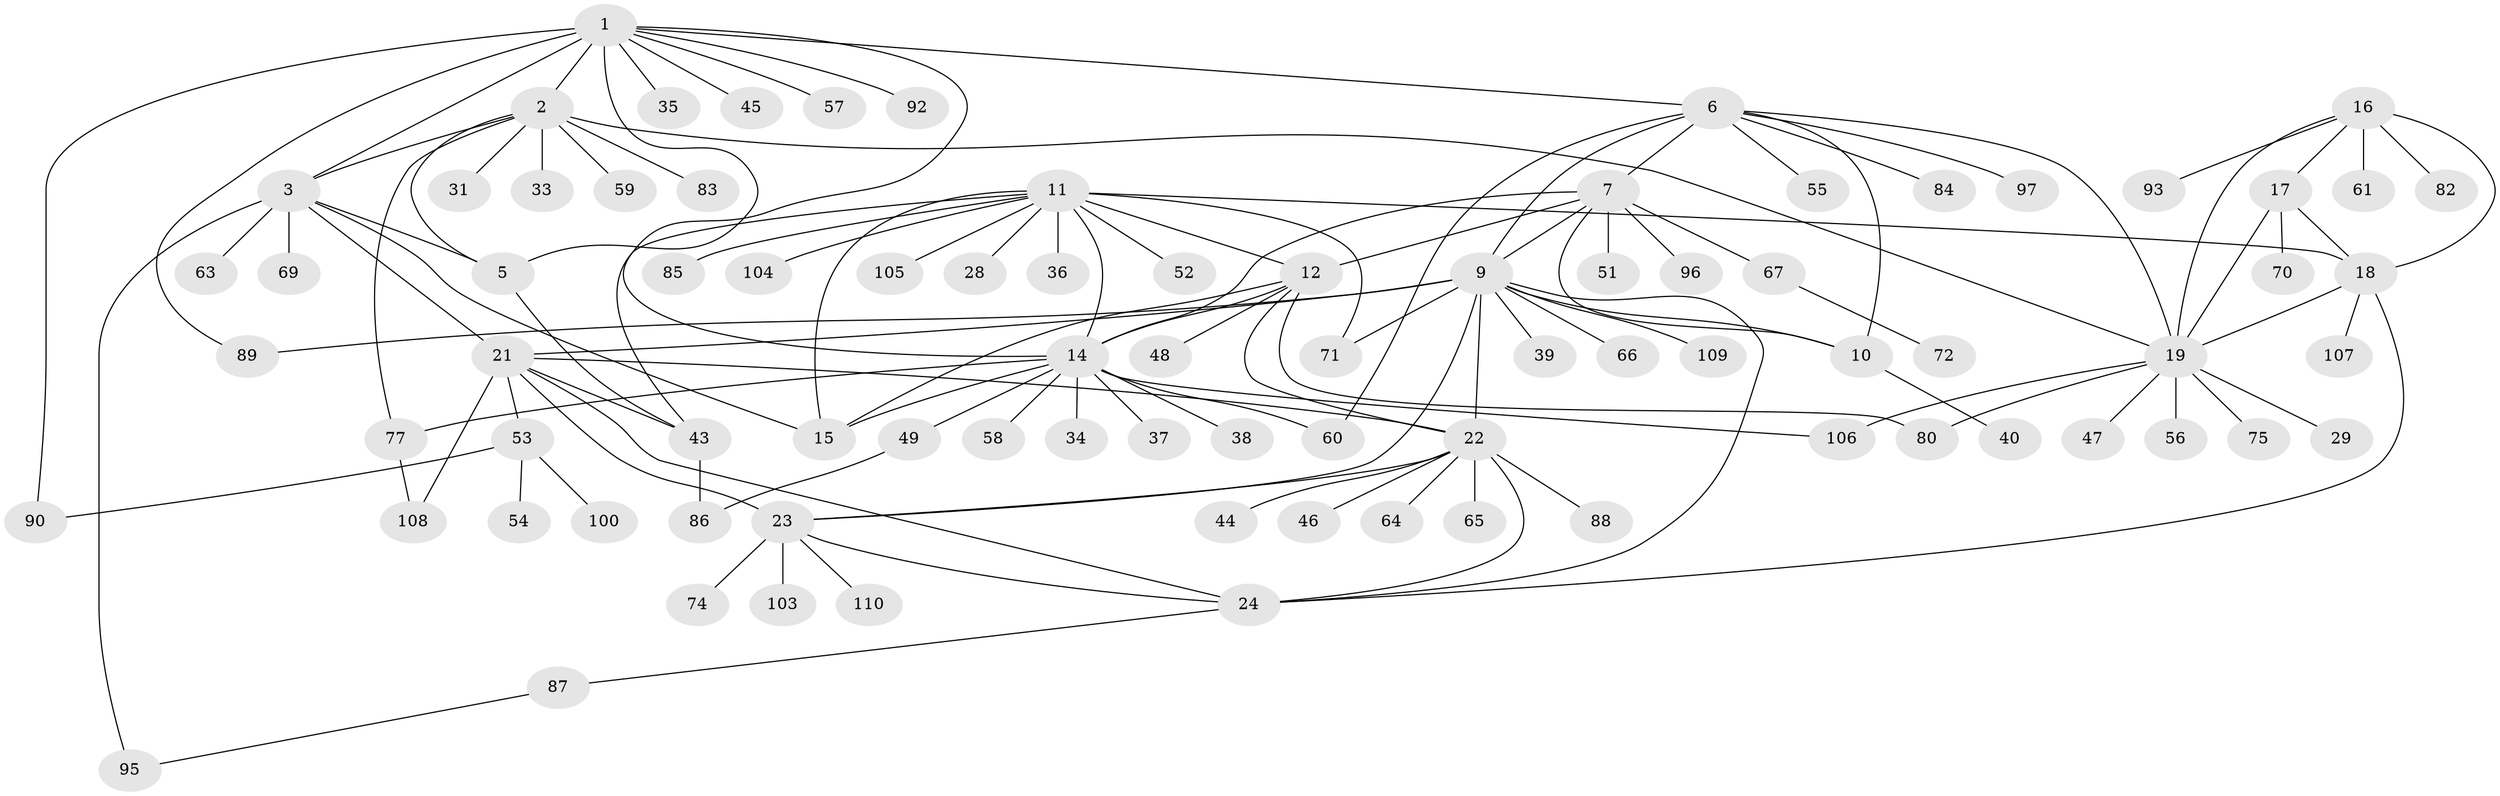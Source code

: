 // Generated by graph-tools (version 1.1) at 2025/52/02/27/25 19:52:21]
// undirected, 85 vertices, 122 edges
graph export_dot {
graph [start="1"]
  node [color=gray90,style=filled];
  1 [super="+4"];
  2 [super="+41"];
  3 [super="+30"];
  5;
  6 [super="+8"];
  7 [super="+78"];
  9 [super="+25"];
  10;
  11 [super="+13"];
  12 [super="+102"];
  14 [super="+111"];
  15 [super="+27"];
  16 [super="+81"];
  17;
  18 [super="+20"];
  19 [super="+73"];
  21 [super="+32"];
  22 [super="+26"];
  23 [super="+62"];
  24 [super="+101"];
  28;
  29;
  31;
  33 [super="+42"];
  34;
  35 [super="+68"];
  36;
  37;
  38;
  39 [super="+76"];
  40;
  43 [super="+50"];
  44;
  45;
  46;
  47;
  48;
  49;
  51;
  52;
  53;
  54;
  55;
  56;
  57;
  58;
  59;
  60 [super="+91"];
  61;
  63;
  64;
  65;
  66;
  67;
  69 [super="+94"];
  70;
  71;
  72 [super="+79"];
  74;
  75;
  77;
  80;
  82;
  83;
  84;
  85;
  86 [super="+98"];
  87;
  88;
  89;
  90;
  92;
  93;
  95 [super="+99"];
  96;
  97;
  100;
  103;
  104;
  105;
  106;
  107;
  108;
  109;
  110;
  1 -- 2 [weight=2];
  1 -- 3 [weight=2];
  1 -- 5 [weight=2];
  1 -- 92;
  1 -- 35;
  1 -- 6;
  1 -- 45;
  1 -- 14;
  1 -- 89;
  1 -- 90;
  1 -- 57;
  2 -- 3;
  2 -- 5;
  2 -- 19;
  2 -- 31;
  2 -- 33;
  2 -- 59;
  2 -- 77;
  2 -- 83;
  3 -- 5;
  3 -- 21;
  3 -- 63;
  3 -- 69;
  3 -- 95;
  3 -- 15;
  5 -- 43;
  6 -- 7 [weight=2];
  6 -- 9 [weight=2];
  6 -- 10 [weight=2];
  6 -- 19;
  6 -- 84;
  6 -- 97;
  6 -- 55;
  6 -- 60;
  7 -- 9;
  7 -- 10;
  7 -- 14;
  7 -- 51;
  7 -- 67;
  7 -- 96;
  7 -- 12;
  9 -- 10;
  9 -- 39;
  9 -- 66;
  9 -- 71;
  9 -- 89;
  9 -- 109;
  9 -- 21;
  9 -- 22;
  9 -- 23;
  9 -- 24;
  10 -- 40;
  11 -- 12 [weight=2];
  11 -- 14 [weight=2];
  11 -- 15 [weight=2];
  11 -- 52;
  11 -- 104;
  11 -- 105;
  11 -- 36;
  11 -- 71;
  11 -- 43;
  11 -- 18;
  11 -- 85;
  11 -- 28;
  12 -- 14;
  12 -- 15;
  12 -- 22;
  12 -- 48;
  12 -- 80;
  14 -- 15;
  14 -- 34;
  14 -- 37;
  14 -- 38;
  14 -- 49;
  14 -- 58;
  14 -- 77;
  14 -- 106;
  14 -- 60;
  16 -- 17;
  16 -- 18 [weight=2];
  16 -- 19;
  16 -- 61;
  16 -- 82;
  16 -- 93;
  17 -- 18 [weight=2];
  17 -- 19;
  17 -- 70;
  18 -- 19 [weight=2];
  18 -- 24;
  18 -- 107;
  19 -- 29;
  19 -- 47;
  19 -- 56;
  19 -- 75;
  19 -- 80;
  19 -- 106;
  21 -- 22;
  21 -- 23;
  21 -- 24;
  21 -- 43;
  21 -- 53;
  21 -- 108;
  22 -- 23;
  22 -- 24;
  22 -- 44;
  22 -- 46;
  22 -- 64;
  22 -- 65;
  22 -- 88;
  23 -- 24;
  23 -- 74;
  23 -- 103;
  23 -- 110;
  24 -- 87;
  43 -- 86;
  49 -- 86;
  53 -- 54;
  53 -- 90;
  53 -- 100;
  67 -- 72;
  77 -- 108;
  87 -- 95;
}
